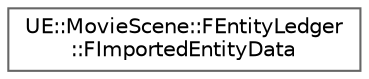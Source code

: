 digraph "Graphical Class Hierarchy"
{
 // INTERACTIVE_SVG=YES
 // LATEX_PDF_SIZE
  bgcolor="transparent";
  edge [fontname=Helvetica,fontsize=10,labelfontname=Helvetica,labelfontsize=10];
  node [fontname=Helvetica,fontsize=10,shape=box,height=0.2,width=0.4];
  rankdir="LR";
  Node0 [id="Node000000",label="UE::MovieScene::FEntityLedger\l::FImportedEntityData",height=0.2,width=0.4,color="grey40", fillcolor="white", style="filled",URL="$d7/d58/structUE_1_1MovieScene_1_1FEntityLedger_1_1FImportedEntityData.html",tooltip=" "];
}
